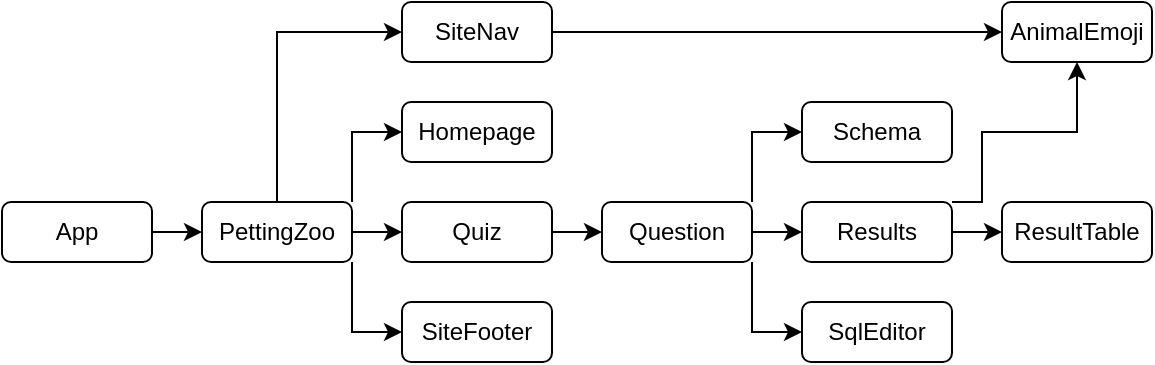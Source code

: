 <mxfile version="13.7.9" type="device"><diagram id="UrT1aSH8x8H3l3LinJXU" name="Page-1"><mxGraphModel dx="1106" dy="997" grid="1" gridSize="10" guides="1" tooltips="1" connect="1" arrows="1" fold="1" page="1" pageScale="1" pageWidth="850" pageHeight="1100" math="0" shadow="0"><root><mxCell id="0"/><mxCell id="1" parent="0"/><mxCell id="g1zEKx9VL5JtU1lExd4Y-13" style="edgeStyle=orthogonalEdgeStyle;rounded=0;orthogonalLoop=1;jettySize=auto;html=1;exitX=1;exitY=0.5;exitDx=0;exitDy=0;" edge="1" parent="1" source="g1zEKx9VL5JtU1lExd4Y-1" target="g1zEKx9VL5JtU1lExd4Y-2"><mxGeometry relative="1" as="geometry"/></mxCell><mxCell id="g1zEKx9VL5JtU1lExd4Y-1" value="App" style="rounded=1;whiteSpace=wrap;html=1;" vertex="1" parent="1"><mxGeometry x="10" y="230" width="75" height="30" as="geometry"/></mxCell><mxCell id="g1zEKx9VL5JtU1lExd4Y-14" style="edgeStyle=orthogonalEdgeStyle;rounded=0;orthogonalLoop=1;jettySize=auto;html=1;exitX=1;exitY=0.5;exitDx=0;exitDy=0;entryX=0;entryY=0.5;entryDx=0;entryDy=0;" edge="1" parent="1" source="g1zEKx9VL5JtU1lExd4Y-2" target="g1zEKx9VL5JtU1lExd4Y-3"><mxGeometry relative="1" as="geometry"/></mxCell><mxCell id="g1zEKx9VL5JtU1lExd4Y-15" style="edgeStyle=orthogonalEdgeStyle;rounded=0;orthogonalLoop=1;jettySize=auto;html=1;exitX=1;exitY=1;exitDx=0;exitDy=0;entryX=0;entryY=0.5;entryDx=0;entryDy=0;" edge="1" parent="1" source="g1zEKx9VL5JtU1lExd4Y-2" target="g1zEKx9VL5JtU1lExd4Y-5"><mxGeometry relative="1" as="geometry"/></mxCell><mxCell id="g1zEKx9VL5JtU1lExd4Y-16" style="edgeStyle=orthogonalEdgeStyle;rounded=0;orthogonalLoop=1;jettySize=auto;html=1;exitX=1;exitY=0;exitDx=0;exitDy=0;entryX=0;entryY=0.5;entryDx=0;entryDy=0;" edge="1" parent="1" source="g1zEKx9VL5JtU1lExd4Y-2" target="g1zEKx9VL5JtU1lExd4Y-4"><mxGeometry relative="1" as="geometry"/></mxCell><mxCell id="g1zEKx9VL5JtU1lExd4Y-17" style="edgeStyle=orthogonalEdgeStyle;rounded=0;orthogonalLoop=1;jettySize=auto;html=1;exitX=0.5;exitY=0;exitDx=0;exitDy=0;entryX=0;entryY=0.5;entryDx=0;entryDy=0;" edge="1" parent="1" source="g1zEKx9VL5JtU1lExd4Y-2" target="g1zEKx9VL5JtU1lExd4Y-6"><mxGeometry relative="1" as="geometry"/></mxCell><mxCell id="g1zEKx9VL5JtU1lExd4Y-2" value="PettingZoo" style="rounded=1;whiteSpace=wrap;html=1;" vertex="1" parent="1"><mxGeometry x="110" y="230" width="75" height="30" as="geometry"/></mxCell><mxCell id="g1zEKx9VL5JtU1lExd4Y-18" style="edgeStyle=orthogonalEdgeStyle;rounded=0;orthogonalLoop=1;jettySize=auto;html=1;exitX=1;exitY=0.5;exitDx=0;exitDy=0;" edge="1" parent="1" source="g1zEKx9VL5JtU1lExd4Y-3" target="g1zEKx9VL5JtU1lExd4Y-7"><mxGeometry relative="1" as="geometry"/></mxCell><mxCell id="g1zEKx9VL5JtU1lExd4Y-3" value="Quiz" style="rounded=1;whiteSpace=wrap;html=1;" vertex="1" parent="1"><mxGeometry x="210" y="230" width="75" height="30" as="geometry"/></mxCell><mxCell id="g1zEKx9VL5JtU1lExd4Y-4" value="Homepage" style="rounded=1;whiteSpace=wrap;html=1;" vertex="1" parent="1"><mxGeometry x="210" y="180" width="75" height="30" as="geometry"/></mxCell><mxCell id="g1zEKx9VL5JtU1lExd4Y-5" value="SiteFooter" style="rounded=1;whiteSpace=wrap;html=1;" vertex="1" parent="1"><mxGeometry x="210" y="280" width="75" height="30" as="geometry"/></mxCell><mxCell id="g1zEKx9VL5JtU1lExd4Y-26" style="edgeStyle=orthogonalEdgeStyle;rounded=0;orthogonalLoop=1;jettySize=auto;html=1;exitX=1;exitY=0.5;exitDx=0;exitDy=0;entryX=0;entryY=0.5;entryDx=0;entryDy=0;" edge="1" parent="1" source="g1zEKx9VL5JtU1lExd4Y-6" target="g1zEKx9VL5JtU1lExd4Y-12"><mxGeometry relative="1" as="geometry"/></mxCell><mxCell id="g1zEKx9VL5JtU1lExd4Y-6" value="SiteNav" style="rounded=1;whiteSpace=wrap;html=1;" vertex="1" parent="1"><mxGeometry x="210" y="130" width="75" height="30" as="geometry"/></mxCell><mxCell id="g1zEKx9VL5JtU1lExd4Y-19" style="edgeStyle=orthogonalEdgeStyle;rounded=0;orthogonalLoop=1;jettySize=auto;html=1;exitX=1;exitY=0.5;exitDx=0;exitDy=0;entryX=0;entryY=0.5;entryDx=0;entryDy=0;" edge="1" parent="1" source="g1zEKx9VL5JtU1lExd4Y-7" target="g1zEKx9VL5JtU1lExd4Y-8"><mxGeometry relative="1" as="geometry"/></mxCell><mxCell id="g1zEKx9VL5JtU1lExd4Y-21" style="edgeStyle=orthogonalEdgeStyle;rounded=0;orthogonalLoop=1;jettySize=auto;html=1;exitX=1;exitY=1;exitDx=0;exitDy=0;entryX=0;entryY=0.5;entryDx=0;entryDy=0;" edge="1" parent="1" source="g1zEKx9VL5JtU1lExd4Y-7" target="g1zEKx9VL5JtU1lExd4Y-11"><mxGeometry relative="1" as="geometry"/></mxCell><mxCell id="g1zEKx9VL5JtU1lExd4Y-23" style="edgeStyle=orthogonalEdgeStyle;rounded=0;orthogonalLoop=1;jettySize=auto;html=1;exitX=1;exitY=0;exitDx=0;exitDy=0;entryX=0;entryY=0.5;entryDx=0;entryDy=0;" edge="1" parent="1" source="g1zEKx9VL5JtU1lExd4Y-7" target="g1zEKx9VL5JtU1lExd4Y-10"><mxGeometry relative="1" as="geometry"/></mxCell><mxCell id="g1zEKx9VL5JtU1lExd4Y-7" value="Question" style="rounded=1;whiteSpace=wrap;html=1;" vertex="1" parent="1"><mxGeometry x="310" y="230" width="75" height="30" as="geometry"/></mxCell><mxCell id="g1zEKx9VL5JtU1lExd4Y-24" style="edgeStyle=orthogonalEdgeStyle;rounded=0;orthogonalLoop=1;jettySize=auto;html=1;exitX=1;exitY=0.5;exitDx=0;exitDy=0;" edge="1" parent="1" source="g1zEKx9VL5JtU1lExd4Y-8" target="g1zEKx9VL5JtU1lExd4Y-9"><mxGeometry relative="1" as="geometry"/></mxCell><mxCell id="g1zEKx9VL5JtU1lExd4Y-25" style="edgeStyle=orthogonalEdgeStyle;rounded=0;orthogonalLoop=1;jettySize=auto;html=1;exitX=1;exitY=0;exitDx=0;exitDy=0;entryX=0.5;entryY=1;entryDx=0;entryDy=0;" edge="1" parent="1" source="g1zEKx9VL5JtU1lExd4Y-8" target="g1zEKx9VL5JtU1lExd4Y-12"><mxGeometry relative="1" as="geometry"><Array as="points"><mxPoint x="500" y="230"/><mxPoint x="500" y="195"/><mxPoint x="548" y="195"/></Array></mxGeometry></mxCell><mxCell id="g1zEKx9VL5JtU1lExd4Y-8" value="Results" style="rounded=1;whiteSpace=wrap;html=1;" vertex="1" parent="1"><mxGeometry x="410" y="230" width="75" height="30" as="geometry"/></mxCell><mxCell id="g1zEKx9VL5JtU1lExd4Y-9" value="ResultTable" style="rounded=1;whiteSpace=wrap;html=1;" vertex="1" parent="1"><mxGeometry x="510" y="230" width="75" height="30" as="geometry"/></mxCell><mxCell id="g1zEKx9VL5JtU1lExd4Y-10" value="Schema" style="rounded=1;whiteSpace=wrap;html=1;" vertex="1" parent="1"><mxGeometry x="410" y="180" width="75" height="30" as="geometry"/></mxCell><mxCell id="g1zEKx9VL5JtU1lExd4Y-11" value="SqlEditor" style="rounded=1;whiteSpace=wrap;html=1;" vertex="1" parent="1"><mxGeometry x="410" y="280" width="75" height="30" as="geometry"/></mxCell><mxCell id="g1zEKx9VL5JtU1lExd4Y-12" value="AnimalEmoji" style="rounded=1;whiteSpace=wrap;html=1;" vertex="1" parent="1"><mxGeometry x="510" y="130" width="75" height="30" as="geometry"/></mxCell></root></mxGraphModel></diagram></mxfile>